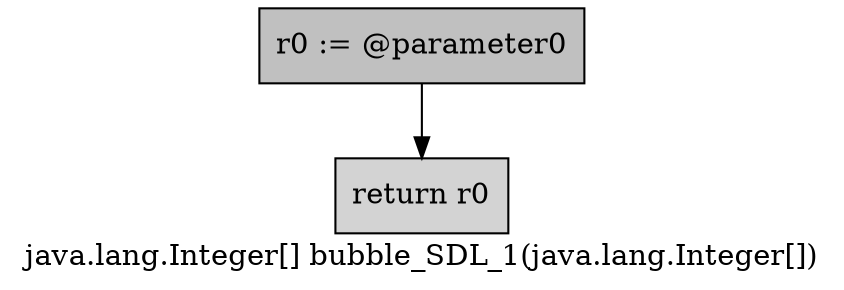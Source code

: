 digraph "java.lang.Integer[] bubble_SDL_1(java.lang.Integer[])" {
    label="java.lang.Integer[] bubble_SDL_1(java.lang.Integer[])";
    node [shape=box];
    "0" [style=filled,fillcolor=gray,label="r0 := @parameter0",];
    "1" [style=filled,fillcolor=lightgray,label="return r0",];
    "0"->"1";
}
